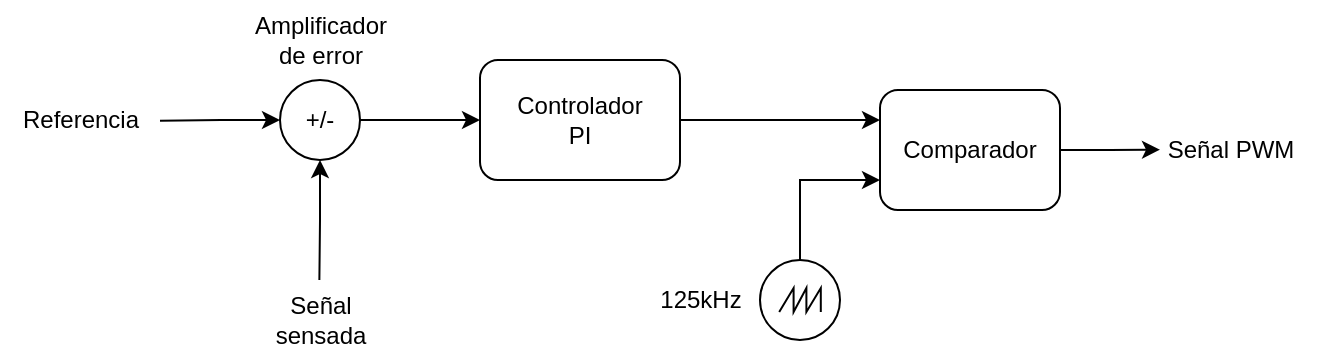 <mxfile version="20.0.4" type="device"><diagram id="S8bHiH4VoKw6E6staCxb" name="Page-1"><mxGraphModel dx="1422" dy="798" grid="1" gridSize="10" guides="1" tooltips="1" connect="1" arrows="1" fold="1" page="1" pageScale="1" pageWidth="827" pageHeight="1169" math="0" shadow="0"><root><mxCell id="0"/><mxCell id="1" parent="0"/><mxCell id="E_RoyRnaRvmdLswqeIwX-4" style="edgeStyle=orthogonalEdgeStyle;rounded=0;orthogonalLoop=1;jettySize=auto;html=1;exitX=0;exitY=0.5;exitDx=0;exitDy=0;startArrow=classic;startFill=1;endArrow=none;endFill=0;" parent="1" source="E_RoyRnaRvmdLswqeIwX-3" edge="1"><mxGeometry relative="1" as="geometry"><mxPoint x="120.0" y="360.345" as="targetPoint"/></mxGeometry></mxCell><mxCell id="E_RoyRnaRvmdLswqeIwX-5" style="edgeStyle=orthogonalEdgeStyle;rounded=0;orthogonalLoop=1;jettySize=auto;html=1;exitX=0.5;exitY=1;exitDx=0;exitDy=0;startArrow=classic;startFill=1;endArrow=none;endFill=0;" parent="1" source="E_RoyRnaRvmdLswqeIwX-3" edge="1"><mxGeometry relative="1" as="geometry"><mxPoint x="199.69" y="440" as="targetPoint"/></mxGeometry></mxCell><mxCell id="E_RoyRnaRvmdLswqeIwX-9" style="edgeStyle=orthogonalEdgeStyle;rounded=0;orthogonalLoop=1;jettySize=auto;html=1;exitX=1;exitY=0.5;exitDx=0;exitDy=0;entryX=0;entryY=0.5;entryDx=0;entryDy=0;startArrow=none;startFill=0;endArrow=classic;endFill=1;" parent="1" source="E_RoyRnaRvmdLswqeIwX-3" target="E_RoyRnaRvmdLswqeIwX-8" edge="1"><mxGeometry relative="1" as="geometry"/></mxCell><mxCell id="E_RoyRnaRvmdLswqeIwX-3" value="+/-" style="ellipse;whiteSpace=wrap;html=1;aspect=fixed;" parent="1" vertex="1"><mxGeometry x="180" y="340" width="40" height="40" as="geometry"/></mxCell><mxCell id="E_RoyRnaRvmdLswqeIwX-6" value="Señal&lt;br&gt;sensada" style="text;html=1;align=center;verticalAlign=middle;resizable=0;points=[];autosize=1;strokeColor=none;fillColor=none;" parent="1" vertex="1"><mxGeometry x="165" y="440" width="70" height="40" as="geometry"/></mxCell><mxCell id="E_RoyRnaRvmdLswqeIwX-7" value="Referencia" style="text;html=1;align=center;verticalAlign=middle;resizable=0;points=[];autosize=1;strokeColor=none;fillColor=none;" parent="1" vertex="1"><mxGeometry x="40" y="345" width="80" height="30" as="geometry"/></mxCell><mxCell id="E_RoyRnaRvmdLswqeIwX-11" style="edgeStyle=orthogonalEdgeStyle;rounded=0;orthogonalLoop=1;jettySize=auto;html=1;exitX=1;exitY=0.5;exitDx=0;exitDy=0;entryX=0;entryY=0.25;entryDx=0;entryDy=0;startArrow=none;startFill=0;endArrow=classic;endFill=1;" parent="1" source="E_RoyRnaRvmdLswqeIwX-8" target="E_RoyRnaRvmdLswqeIwX-10" edge="1"><mxGeometry relative="1" as="geometry"/></mxCell><mxCell id="E_RoyRnaRvmdLswqeIwX-8" value="Controlador&lt;br&gt;PI" style="rounded=1;whiteSpace=wrap;html=1;" parent="1" vertex="1"><mxGeometry x="280" y="330" width="100" height="60" as="geometry"/></mxCell><mxCell id="E_RoyRnaRvmdLswqeIwX-18" style="edgeStyle=orthogonalEdgeStyle;rounded=0;orthogonalLoop=1;jettySize=auto;html=1;exitX=1;exitY=0.5;exitDx=0;exitDy=0;startArrow=none;startFill=0;endArrow=classic;endFill=1;" parent="1" source="E_RoyRnaRvmdLswqeIwX-10" edge="1"><mxGeometry relative="1" as="geometry"><mxPoint x="620" y="374.828" as="targetPoint"/></mxGeometry></mxCell><mxCell id="E_RoyRnaRvmdLswqeIwX-10" value="Comparador" style="rounded=1;whiteSpace=wrap;html=1;" parent="1" vertex="1"><mxGeometry x="480" y="345" width="90" height="60" as="geometry"/></mxCell><mxCell id="E_RoyRnaRvmdLswqeIwX-19" style="edgeStyle=orthogonalEdgeStyle;rounded=0;orthogonalLoop=1;jettySize=auto;html=1;exitX=0.5;exitY=0;exitDx=0;exitDy=0;exitPerimeter=0;entryX=0;entryY=0.75;entryDx=0;entryDy=0;startArrow=none;startFill=0;endArrow=classic;endFill=1;" parent="1" source="E_RoyRnaRvmdLswqeIwX-14" target="E_RoyRnaRvmdLswqeIwX-10" edge="1"><mxGeometry relative="1" as="geometry"/></mxCell><mxCell id="E_RoyRnaRvmdLswqeIwX-14" value="" style="pointerEvents=1;verticalLabelPosition=bottom;shadow=0;dashed=0;align=center;html=1;verticalAlign=top;shape=mxgraph.electrical.signal_sources.source;aspect=fixed;points=[[0.5,0,0],[1,0.5,0],[0.5,1,0],[0,0.5,0]];elSignalType=sawtooth;" parent="1" vertex="1"><mxGeometry x="420" y="430" width="40" height="40" as="geometry"/></mxCell><mxCell id="E_RoyRnaRvmdLswqeIwX-17" value="125kHz" style="text;html=1;align=center;verticalAlign=middle;resizable=0;points=[];autosize=1;strokeColor=none;fillColor=none;" parent="1" vertex="1"><mxGeometry x="360" y="435" width="60" height="30" as="geometry"/></mxCell><mxCell id="E_RoyRnaRvmdLswqeIwX-20" value="Señal PWM" style="text;html=1;align=center;verticalAlign=middle;resizable=0;points=[];autosize=1;strokeColor=none;fillColor=none;" parent="1" vertex="1"><mxGeometry x="610" y="360" width="90" height="30" as="geometry"/></mxCell><mxCell id="zaFaRbMKrRMavXVSdAxx-1" value="Amplificador&lt;br&gt;de error" style="text;html=1;align=center;verticalAlign=middle;resizable=0;points=[];autosize=1;strokeColor=none;fillColor=none;" vertex="1" parent="1"><mxGeometry x="155" y="300" width="90" height="40" as="geometry"/></mxCell></root></mxGraphModel></diagram></mxfile>